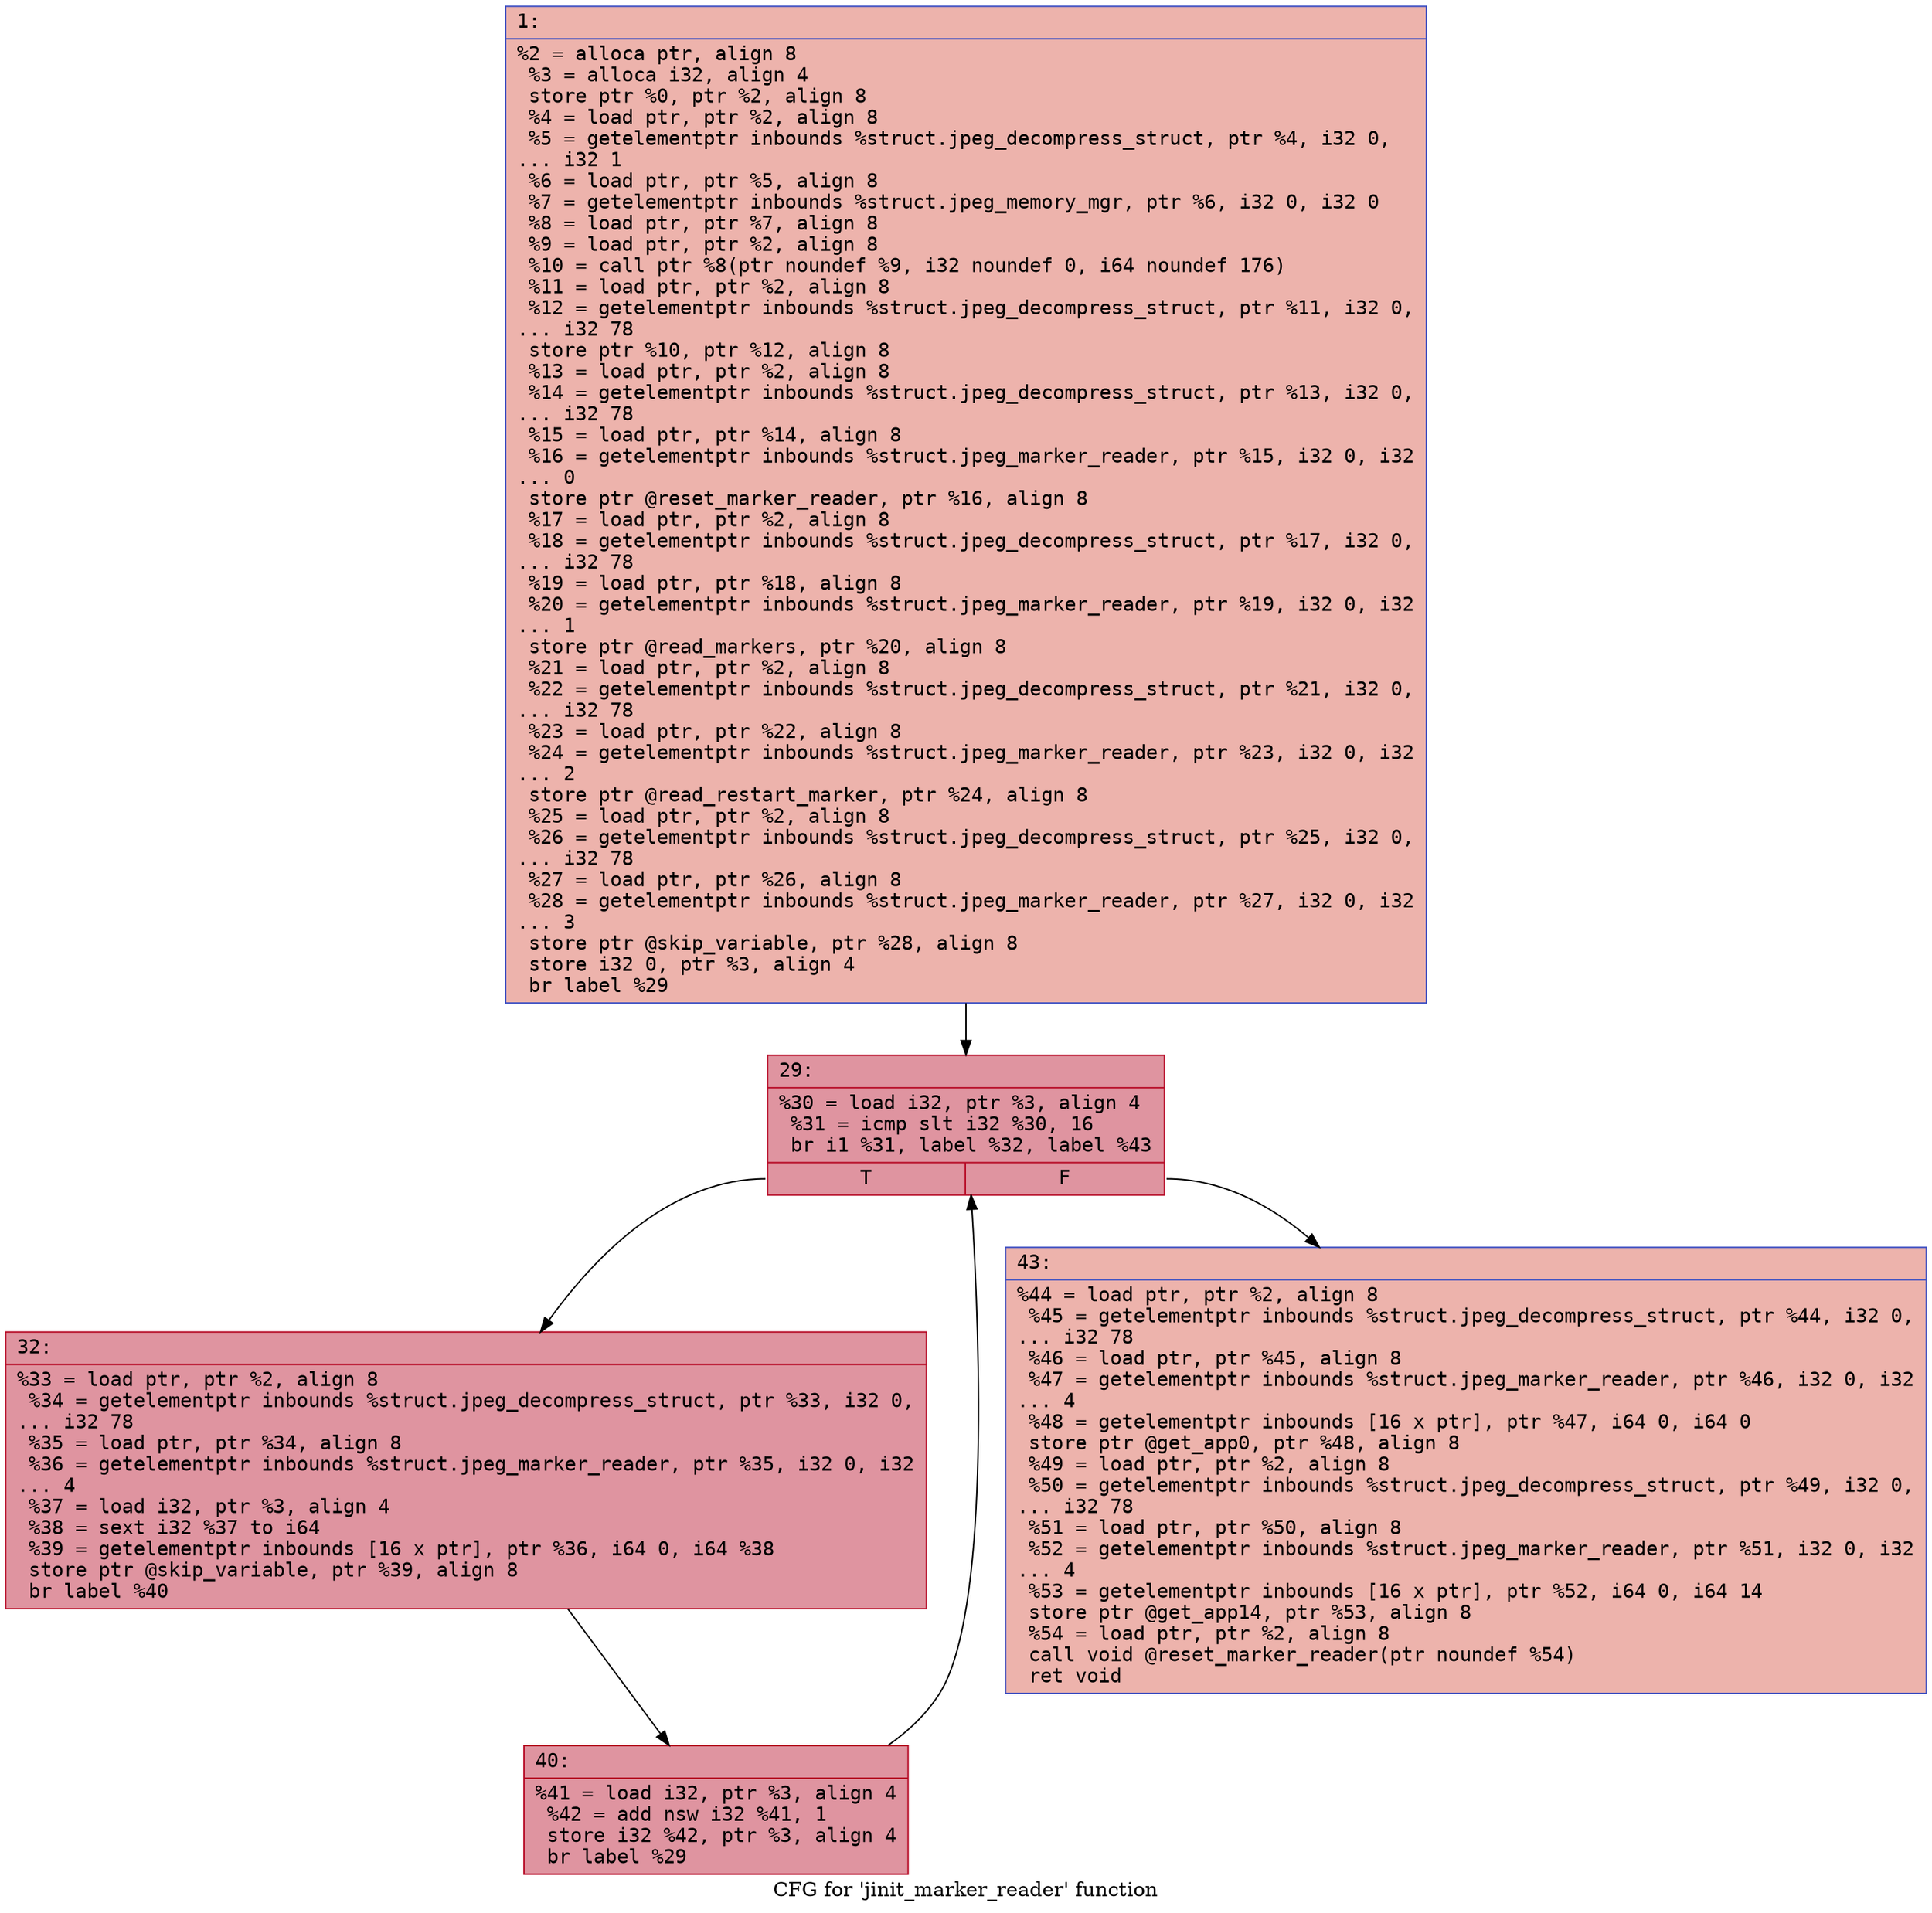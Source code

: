 digraph "CFG for 'jinit_marker_reader' function" {
	label="CFG for 'jinit_marker_reader' function";

	Node0x600003147070 [shape=record,color="#3d50c3ff", style=filled, fillcolor="#d6524470" fontname="Courier",label="{1:\l|  %2 = alloca ptr, align 8\l  %3 = alloca i32, align 4\l  store ptr %0, ptr %2, align 8\l  %4 = load ptr, ptr %2, align 8\l  %5 = getelementptr inbounds %struct.jpeg_decompress_struct, ptr %4, i32 0,\l... i32 1\l  %6 = load ptr, ptr %5, align 8\l  %7 = getelementptr inbounds %struct.jpeg_memory_mgr, ptr %6, i32 0, i32 0\l  %8 = load ptr, ptr %7, align 8\l  %9 = load ptr, ptr %2, align 8\l  %10 = call ptr %8(ptr noundef %9, i32 noundef 0, i64 noundef 176)\l  %11 = load ptr, ptr %2, align 8\l  %12 = getelementptr inbounds %struct.jpeg_decompress_struct, ptr %11, i32 0,\l... i32 78\l  store ptr %10, ptr %12, align 8\l  %13 = load ptr, ptr %2, align 8\l  %14 = getelementptr inbounds %struct.jpeg_decompress_struct, ptr %13, i32 0,\l... i32 78\l  %15 = load ptr, ptr %14, align 8\l  %16 = getelementptr inbounds %struct.jpeg_marker_reader, ptr %15, i32 0, i32\l... 0\l  store ptr @reset_marker_reader, ptr %16, align 8\l  %17 = load ptr, ptr %2, align 8\l  %18 = getelementptr inbounds %struct.jpeg_decompress_struct, ptr %17, i32 0,\l... i32 78\l  %19 = load ptr, ptr %18, align 8\l  %20 = getelementptr inbounds %struct.jpeg_marker_reader, ptr %19, i32 0, i32\l... 1\l  store ptr @read_markers, ptr %20, align 8\l  %21 = load ptr, ptr %2, align 8\l  %22 = getelementptr inbounds %struct.jpeg_decompress_struct, ptr %21, i32 0,\l... i32 78\l  %23 = load ptr, ptr %22, align 8\l  %24 = getelementptr inbounds %struct.jpeg_marker_reader, ptr %23, i32 0, i32\l... 2\l  store ptr @read_restart_marker, ptr %24, align 8\l  %25 = load ptr, ptr %2, align 8\l  %26 = getelementptr inbounds %struct.jpeg_decompress_struct, ptr %25, i32 0,\l... i32 78\l  %27 = load ptr, ptr %26, align 8\l  %28 = getelementptr inbounds %struct.jpeg_marker_reader, ptr %27, i32 0, i32\l... 3\l  store ptr @skip_variable, ptr %28, align 8\l  store i32 0, ptr %3, align 4\l  br label %29\l}"];
	Node0x600003147070 -> Node0x6000031470c0[tooltip="1 -> 29\nProbability 100.00%" ];
	Node0x6000031470c0 [shape=record,color="#b70d28ff", style=filled, fillcolor="#b70d2870" fontname="Courier",label="{29:\l|  %30 = load i32, ptr %3, align 4\l  %31 = icmp slt i32 %30, 16\l  br i1 %31, label %32, label %43\l|{<s0>T|<s1>F}}"];
	Node0x6000031470c0:s0 -> Node0x600003147110[tooltip="29 -> 32\nProbability 96.88%" ];
	Node0x6000031470c0:s1 -> Node0x6000031471b0[tooltip="29 -> 43\nProbability 3.12%" ];
	Node0x600003147110 [shape=record,color="#b70d28ff", style=filled, fillcolor="#b70d2870" fontname="Courier",label="{32:\l|  %33 = load ptr, ptr %2, align 8\l  %34 = getelementptr inbounds %struct.jpeg_decompress_struct, ptr %33, i32 0,\l... i32 78\l  %35 = load ptr, ptr %34, align 8\l  %36 = getelementptr inbounds %struct.jpeg_marker_reader, ptr %35, i32 0, i32\l... 4\l  %37 = load i32, ptr %3, align 4\l  %38 = sext i32 %37 to i64\l  %39 = getelementptr inbounds [16 x ptr], ptr %36, i64 0, i64 %38\l  store ptr @skip_variable, ptr %39, align 8\l  br label %40\l}"];
	Node0x600003147110 -> Node0x600003147160[tooltip="32 -> 40\nProbability 100.00%" ];
	Node0x600003147160 [shape=record,color="#b70d28ff", style=filled, fillcolor="#b70d2870" fontname="Courier",label="{40:\l|  %41 = load i32, ptr %3, align 4\l  %42 = add nsw i32 %41, 1\l  store i32 %42, ptr %3, align 4\l  br label %29\l}"];
	Node0x600003147160 -> Node0x6000031470c0[tooltip="40 -> 29\nProbability 100.00%" ];
	Node0x6000031471b0 [shape=record,color="#3d50c3ff", style=filled, fillcolor="#d6524470" fontname="Courier",label="{43:\l|  %44 = load ptr, ptr %2, align 8\l  %45 = getelementptr inbounds %struct.jpeg_decompress_struct, ptr %44, i32 0,\l... i32 78\l  %46 = load ptr, ptr %45, align 8\l  %47 = getelementptr inbounds %struct.jpeg_marker_reader, ptr %46, i32 0, i32\l... 4\l  %48 = getelementptr inbounds [16 x ptr], ptr %47, i64 0, i64 0\l  store ptr @get_app0, ptr %48, align 8\l  %49 = load ptr, ptr %2, align 8\l  %50 = getelementptr inbounds %struct.jpeg_decompress_struct, ptr %49, i32 0,\l... i32 78\l  %51 = load ptr, ptr %50, align 8\l  %52 = getelementptr inbounds %struct.jpeg_marker_reader, ptr %51, i32 0, i32\l... 4\l  %53 = getelementptr inbounds [16 x ptr], ptr %52, i64 0, i64 14\l  store ptr @get_app14, ptr %53, align 8\l  %54 = load ptr, ptr %2, align 8\l  call void @reset_marker_reader(ptr noundef %54)\l  ret void\l}"];
}
